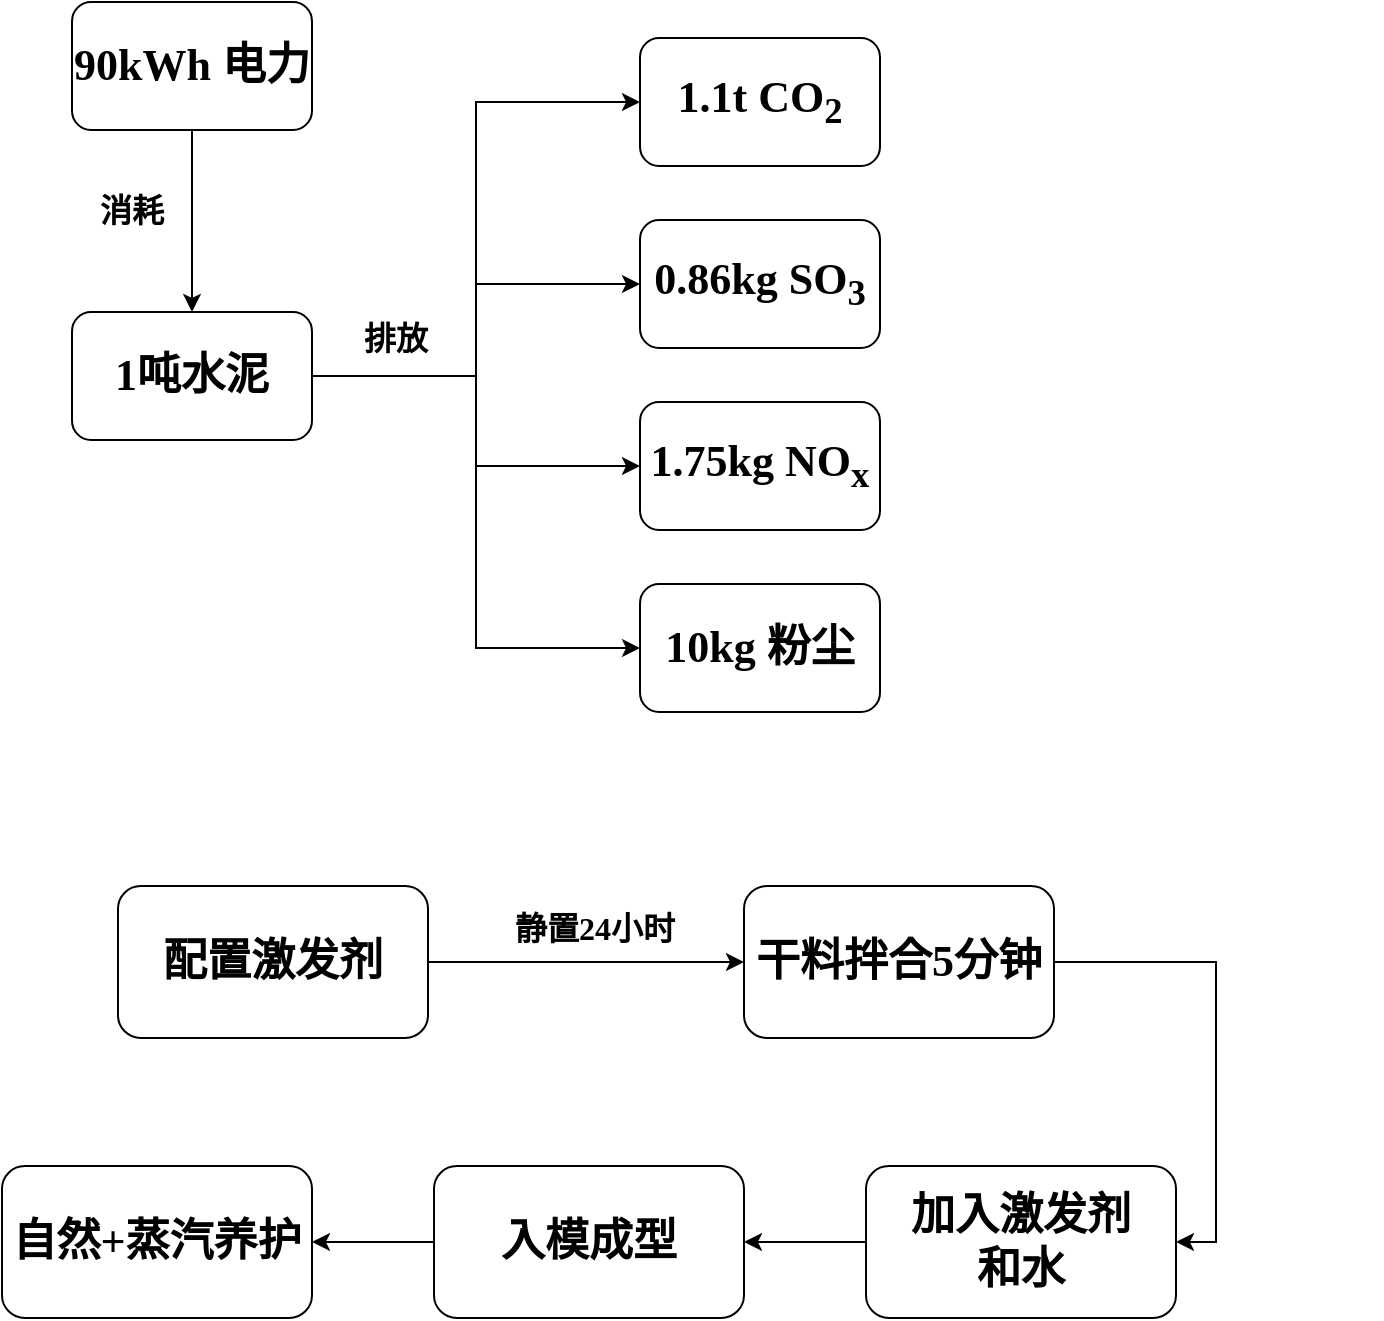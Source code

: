 <mxfile version="23.1.8" type="github">
  <diagram name="第 1 页" id="xCruYwVzztO8rrpMRHSy">
    <mxGraphModel dx="810" dy="467" grid="0" gridSize="10" guides="1" tooltips="1" connect="1" arrows="1" fold="1" page="1" pageScale="1" pageWidth="827" pageHeight="1169" math="0" shadow="0">
      <root>
        <mxCell id="0" />
        <mxCell id="1" parent="0" />
        <mxCell id="j3AWHV1HB8_Tbn3RLML--14" style="edgeStyle=orthogonalEdgeStyle;rounded=0;orthogonalLoop=1;jettySize=auto;html=1;exitX=1;exitY=0.5;exitDx=0;exitDy=0;entryX=0;entryY=0.5;entryDx=0;entryDy=0;" parent="1" source="j3AWHV1HB8_Tbn3RLML--1" target="j3AWHV1HB8_Tbn3RLML--2" edge="1">
          <mxGeometry relative="1" as="geometry" />
        </mxCell>
        <mxCell id="j3AWHV1HB8_Tbn3RLML--15" style="edgeStyle=orthogonalEdgeStyle;rounded=0;orthogonalLoop=1;jettySize=auto;html=1;exitX=1;exitY=0.5;exitDx=0;exitDy=0;" parent="1" source="j3AWHV1HB8_Tbn3RLML--1" target="j3AWHV1HB8_Tbn3RLML--3" edge="1">
          <mxGeometry relative="1" as="geometry" />
        </mxCell>
        <mxCell id="j3AWHV1HB8_Tbn3RLML--16" style="edgeStyle=orthogonalEdgeStyle;rounded=0;orthogonalLoop=1;jettySize=auto;html=1;exitX=1;exitY=0.5;exitDx=0;exitDy=0;entryX=0;entryY=0.5;entryDx=0;entryDy=0;" parent="1" source="j3AWHV1HB8_Tbn3RLML--1" target="j3AWHV1HB8_Tbn3RLML--4" edge="1">
          <mxGeometry relative="1" as="geometry" />
        </mxCell>
        <mxCell id="j3AWHV1HB8_Tbn3RLML--17" style="edgeStyle=orthogonalEdgeStyle;rounded=0;orthogonalLoop=1;jettySize=auto;html=1;exitX=1;exitY=0.5;exitDx=0;exitDy=0;entryX=0;entryY=0.5;entryDx=0;entryDy=0;" parent="1" source="j3AWHV1HB8_Tbn3RLML--1" target="j3AWHV1HB8_Tbn3RLML--5" edge="1">
          <mxGeometry relative="1" as="geometry" />
        </mxCell>
        <mxCell id="j3AWHV1HB8_Tbn3RLML--1" value="1吨水泥" style="rounded=1;whiteSpace=wrap;html=1;fontFamily=Times New Roman;fontSize=22;fontStyle=1" parent="1" vertex="1">
          <mxGeometry x="120" y="411" width="120" height="64" as="geometry" />
        </mxCell>
        <mxCell id="j3AWHV1HB8_Tbn3RLML--2" value="1.1t CO&lt;sub&gt;2&lt;/sub&gt;" style="rounded=1;whiteSpace=wrap;html=1;fontFamily=Times New Roman;fontSize=22;fontStyle=1" parent="1" vertex="1">
          <mxGeometry x="404" y="274" width="120" height="64" as="geometry" />
        </mxCell>
        <mxCell id="j3AWHV1HB8_Tbn3RLML--3" value="0.86kg SO&lt;sub&gt;3&lt;/sub&gt;" style="rounded=1;whiteSpace=wrap;html=1;fontFamily=Times New Roman;fontSize=22;fontStyle=1" parent="1" vertex="1">
          <mxGeometry x="404" y="365" width="120" height="64" as="geometry" />
        </mxCell>
        <mxCell id="j3AWHV1HB8_Tbn3RLML--4" value="1.75kg NO&lt;sub&gt;x&lt;/sub&gt;" style="rounded=1;whiteSpace=wrap;html=1;fontFamily=Times New Roman;fontSize=22;fontStyle=1" parent="1" vertex="1">
          <mxGeometry x="404" y="456" width="120" height="64" as="geometry" />
        </mxCell>
        <mxCell id="j3AWHV1HB8_Tbn3RLML--5" value="10kg 粉尘" style="rounded=1;whiteSpace=wrap;html=1;fontFamily=Times New Roman;fontSize=22;fontStyle=1" parent="1" vertex="1">
          <mxGeometry x="404" y="547" width="120" height="64" as="geometry" />
        </mxCell>
        <mxCell id="j3AWHV1HB8_Tbn3RLML--21" style="edgeStyle=orthogonalEdgeStyle;rounded=0;orthogonalLoop=1;jettySize=auto;html=1;exitX=0.5;exitY=1;exitDx=0;exitDy=0;entryX=0.5;entryY=0;entryDx=0;entryDy=0;" parent="1" source="j3AWHV1HB8_Tbn3RLML--13" target="j3AWHV1HB8_Tbn3RLML--1" edge="1">
          <mxGeometry relative="1" as="geometry" />
        </mxCell>
        <mxCell id="j3AWHV1HB8_Tbn3RLML--13" value="90kWh 电力" style="rounded=1;whiteSpace=wrap;html=1;fontFamily=Times New Roman;fontSize=22;fontStyle=1" parent="1" vertex="1">
          <mxGeometry x="120" y="256" width="120" height="64" as="geometry" />
        </mxCell>
        <mxCell id="j3AWHV1HB8_Tbn3RLML--18" value="排放" style="text;html=1;align=center;verticalAlign=middle;whiteSpace=wrap;rounded=0;fontStyle=1;fontSize=16;fontFamily=Times New Roman;" parent="1" vertex="1">
          <mxGeometry x="252" y="409" width="60" height="30" as="geometry" />
        </mxCell>
        <mxCell id="j3AWHV1HB8_Tbn3RLML--22" value="消耗" style="text;html=1;align=center;verticalAlign=middle;whiteSpace=wrap;rounded=0;fontStyle=1;fontSize=16;fontFamily=Times New Roman;" parent="1" vertex="1">
          <mxGeometry x="120" y="345" width="60" height="30" as="geometry" />
        </mxCell>
        <mxCell id="vkbt1-L5XD3_QO1peGoj-4" style="edgeStyle=orthogonalEdgeStyle;rounded=0;orthogonalLoop=1;jettySize=auto;html=1;exitX=1;exitY=0.5;exitDx=0;exitDy=0;" parent="1" source="vkbt1-L5XD3_QO1peGoj-1" target="vkbt1-L5XD3_QO1peGoj-3" edge="1">
          <mxGeometry relative="1" as="geometry" />
        </mxCell>
        <mxCell id="vkbt1-L5XD3_QO1peGoj-1" value="配置激发剂" style="rounded=1;whiteSpace=wrap;html=1;fontFamily=Times New Roman;fontSize=22;fontStyle=1" parent="1" vertex="1">
          <mxGeometry x="143" y="698" width="155" height="76" as="geometry" />
        </mxCell>
        <mxCell id="XEn0TDRmF9kL_Is7Z-4l-4" style="edgeStyle=orthogonalEdgeStyle;rounded=0;orthogonalLoop=1;jettySize=auto;html=1;exitX=1;exitY=0.5;exitDx=0;exitDy=0;entryX=1;entryY=0.5;entryDx=0;entryDy=0;" edge="1" parent="1" source="vkbt1-L5XD3_QO1peGoj-3" target="XEn0TDRmF9kL_Is7Z-4l-1">
          <mxGeometry relative="1" as="geometry" />
        </mxCell>
        <mxCell id="vkbt1-L5XD3_QO1peGoj-3" value="干料拌合5分钟" style="rounded=1;whiteSpace=wrap;html=1;fontFamily=Times New Roman;fontSize=22;fontStyle=1" parent="1" vertex="1">
          <mxGeometry x="456" y="698" width="155" height="76" as="geometry" />
        </mxCell>
        <mxCell id="vkbt1-L5XD3_QO1peGoj-5" value="静置24小时" style="text;html=1;align=center;verticalAlign=middle;whiteSpace=wrap;rounded=0;fontStyle=1;fontSize=16;fontFamily=Times New Roman;" parent="1" vertex="1">
          <mxGeometry x="320" y="704" width="123" height="30" as="geometry" />
        </mxCell>
        <mxCell id="vkbt1-L5XD3_QO1peGoj-10" value="&lt;span style=&quot;color: rgba(0, 0, 0, 0); font-family: monospace; font-size: 0px; font-style: normal; font-variant-ligatures: normal; font-variant-caps: normal; font-weight: 400; letter-spacing: normal; orphans: 2; text-align: start; text-indent: 0px; text-transform: none; widows: 2; word-spacing: 0px; -webkit-text-stroke-width: 0px; background-color: rgb(251, 251, 251); text-decoration-thickness: initial; text-decoration-style: initial; text-decoration-color: initial; float: none; display: inline !important;&quot;&gt;%3CmxGraphModel%3E%3Croot%3E%3CmxCell%20id%3D%220%22%2F%3E%3CmxCell%20id%3D%221%22%20parent%3D%220%22%2F%3E%3CmxCell%20id%3D%222%20value%3D%2290kWh%20%E7%94%B5%E5%8A%9B%22%20style%30style%34%B5%E5%8A%9B%22%20style%30style%34%B5%E5%8A%9B%22%20style%30style%30style%33 D%22rounded%3D1%3BwhiteSpace%3Dwrap%3Bhtml%3D1%3BfontFamily%3DTimes%20New%20Roman%3BfontSize%3D22%3BfontStyle%3D1%22%20vertex%3D%221%22%20parent%3D%221%22%3E%3CmxGeometry%20x%3D%22120%22%20y%3D%22256%22%20width%3D%22120%22%20高度%3D%2264%22%20as%3D%22几何%22%2F%3E%3C%2FmxCell%3E%3C%2Froot%3E%3C%2FmxGraphModel%3E&lt;/span&gt;" style="text;whiteSpace=wrap;html=1;" parent="1" vertex="1">
          <mxGeometry x="703" y="541" width="28" height="36" as="geometry" />
        </mxCell>
        <mxCell id="vkbt1-L5XD3_QO1peGoj-11" value="&lt;span style=&quot;color: rgba(0, 0, 0, 0); font-family: monospace; font-size: 0px; font-style: normal; font-variant-ligatures: normal; font-variant-caps: normal; font-weight: 400; letter-spacing: normal; orphans: 2; text-align: start; text-indent: 0px; text-transform: none; widows: 2; word-spacing: 0px; -webkit-text-stroke-width: 0px; background-color: rgb(251, 251, 251); text-decoration-thickness: initial; text-decoration-style: initial; text-decoration-color: initial; float: none; display: inline !important;&quot;&gt;%3CmxGraphModel%3E%3Croot%3E%3CmxCell%20id%3D%220%22%2F%3E%3CmxCell%20id%3D%221%22%20parent%3D%220%22%2F%3E%3CmxCell%20id%3D%222%20value%3D%2290kWh%20%E7%94%B5%E5%8A%9B%22%20style%30style%34%B5%E5%8A%9B%22%20style%30style%34%B5%E5%8A%9B%22%20style%30style%30style%33 D%22rounded%3D1%3BwhiteSpace%3Dwrap%3Bhtml%3D1%3BfontFamily%3DTimes%20New%20Roman%3BfontSize%3D22%3BfontStyle%3D1%22%20vertex%3D%221%22%20parent%3D%221%22%3E%3CmxGeometry%20x%3D%22120%22%20y%3D%22256%22%20width%3D%22120%22%20高度%3D%2264%22%20as%3D%22几何%22%2F%3E%3C%2FmxCell%3E%3C%2Froot%3E%3C%2FmxGraphModel%3E&lt;/span&gt;" style="text;whiteSpace=wrap;html=1;" parent="1" vertex="1">
          <mxGeometry x="733" y="660" width="28" height="36" as="geometry" />
        </mxCell>
        <mxCell id="vkbt1-L5XD3_QO1peGoj-12" value="&lt;span style=&quot;color: rgba(0, 0, 0, 0); font-family: monospace; font-size: 0px; font-style: normal; font-variant-ligatures: normal; font-variant-caps: normal; font-weight: 400; letter-spacing: normal; orphans: 2; text-align: start; text-indent: 0px; text-transform: none; widows: 2; word-spacing: 0px; -webkit-text-stroke-width: 0px; background-color: rgb(251, 251, 251); text-decoration-thickness: initial; text-decoration-style: initial; text-decoration-color: initial; float: none; display: inline !important;&quot;&gt;%3CmxGraphModel%3E%3Croot%3E%3CmxCell%20id%3D%220%22%2F%3E%3CmxCell%20id%3D%221%22%20parent%3D%220%22%2F%3E%3CmxCell%20id%3D%222%22%20value%3D%221%E5%90%A8%E6%B0%B4%E6%B3%A5%22%20style%3D%22rounded%3D1%3BwhiteSpace%3Dwrap%3Bhtml%3D1%3BfontFamily%3DTimes%20New%20Roman%3BfontSize%3D22%3BfontStyle%3D1%22%20vertex%3D%221%22%22%20parent%3D%221%22%3E%3CmxGeometry%20x%3D%22120%22%20y%3D%22411%22%20width%3D%22120%22%20height%3D%2264%22%20as%3D%22geometry%22%2F%3E%3C%2FmxCell%3E%3C%2Froot%3E%3C%2FmxGraphModel%3E&lt;/span&gt;" style="text;whiteSpace=wrap;html=1;" parent="1" vertex="1">
          <mxGeometry x="747" y="530" width="28" height="36" as="geometry" />
        </mxCell>
        <mxCell id="XEn0TDRmF9kL_Is7Z-4l-6" style="edgeStyle=orthogonalEdgeStyle;rounded=0;orthogonalLoop=1;jettySize=auto;html=1;exitX=0;exitY=0.5;exitDx=0;exitDy=0;" edge="1" parent="1" source="XEn0TDRmF9kL_Is7Z-4l-1" target="XEn0TDRmF9kL_Is7Z-4l-2">
          <mxGeometry relative="1" as="geometry" />
        </mxCell>
        <mxCell id="XEn0TDRmF9kL_Is7Z-4l-1" value="加入激发剂&lt;br&gt;和水" style="rounded=1;whiteSpace=wrap;html=1;fontFamily=Times New Roman;fontSize=22;fontStyle=1" vertex="1" parent="1">
          <mxGeometry x="517" y="838" width="155" height="76" as="geometry" />
        </mxCell>
        <mxCell id="XEn0TDRmF9kL_Is7Z-4l-8" style="edgeStyle=orthogonalEdgeStyle;rounded=0;orthogonalLoop=1;jettySize=auto;html=1;exitX=0;exitY=0.5;exitDx=0;exitDy=0;" edge="1" parent="1" source="XEn0TDRmF9kL_Is7Z-4l-2" target="XEn0TDRmF9kL_Is7Z-4l-3">
          <mxGeometry relative="1" as="geometry" />
        </mxCell>
        <mxCell id="XEn0TDRmF9kL_Is7Z-4l-2" value="入模成型" style="rounded=1;whiteSpace=wrap;html=1;fontFamily=Times New Roman;fontSize=22;fontStyle=1" vertex="1" parent="1">
          <mxGeometry x="301" y="838" width="155" height="76" as="geometry" />
        </mxCell>
        <mxCell id="XEn0TDRmF9kL_Is7Z-4l-3" value="自然+蒸汽养护" style="rounded=1;whiteSpace=wrap;html=1;fontFamily=Times New Roman;fontSize=22;fontStyle=1" vertex="1" parent="1">
          <mxGeometry x="85" y="838" width="155" height="76" as="geometry" />
        </mxCell>
      </root>
    </mxGraphModel>
  </diagram>
</mxfile>
